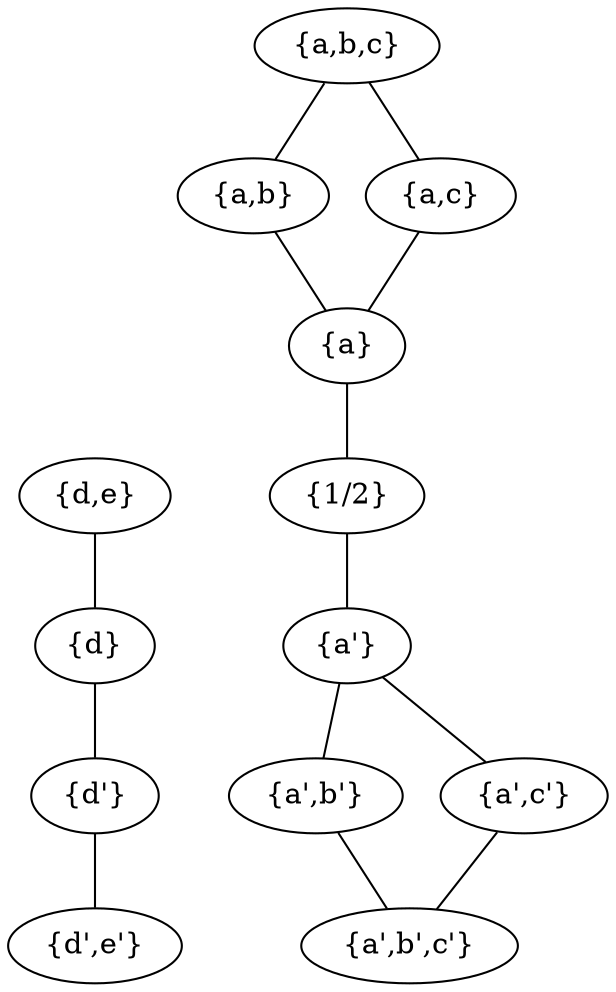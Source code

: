 graph forest_graph{ rankdir=BT
"{d}" -- "{d,e}"
"{d'}" -- "{d}"
"{d',e'}" -- "{d'}"
"{a}" -- "{a,b}"
"{a}" -- "{a,c}"
"{a,b}" -- "{a,b,c}"
"{a,c}" -- "{a,b,c}"
"{1/2}" -- "{a}"
"{a'}" -- "{1/2}"
"{a',b'}" -- "{a'}"
"{a',c'}" -- "{a'}"
"{a',b',c'}" -- "{a',b'}"
"{a',b',c'}" -- "{a',c'}"
}